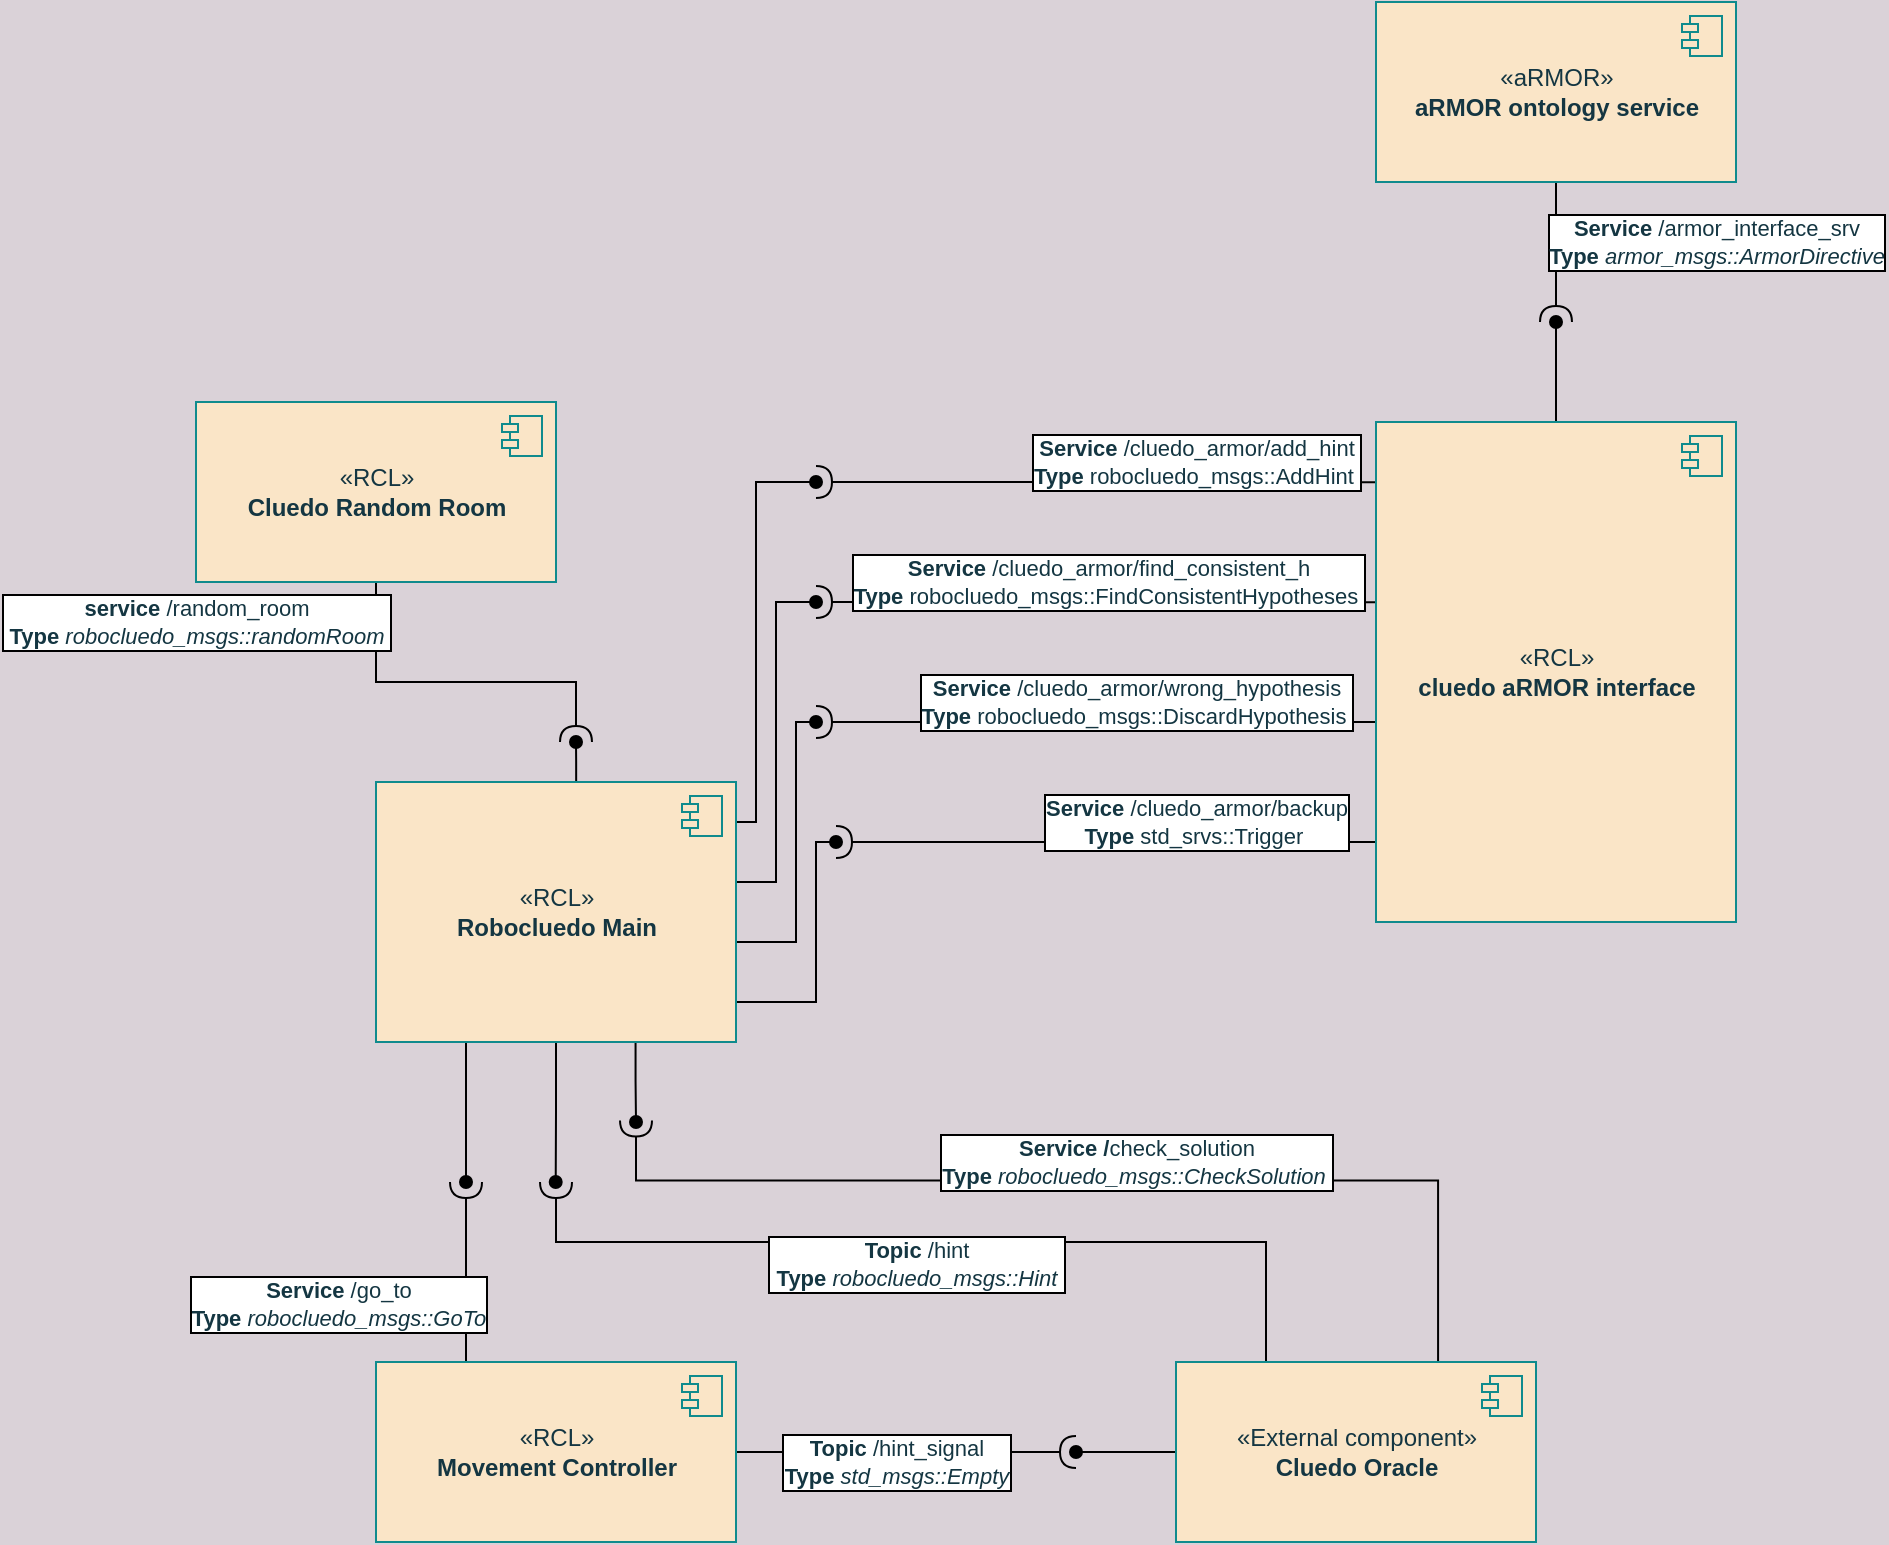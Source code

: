 <mxfile scale="1" border="50" version="15.4.0" type="device"><diagram id="yeDcUYhqxx_k_DDJky7c" name="Page-1"><mxGraphModel dx="2249" dy="814" grid="1" gridSize="10" guides="1" tooltips="1" connect="1" arrows="1" fold="1" page="1" pageScale="1" pageWidth="827" pageHeight="1169" background="#DAD2D8" math="0" shadow="0"><root><mxCell id="0"/><mxCell id="1" parent="0"/><mxCell id="uNJCdu7v0dIkr0frlPtI-157" style="edgeStyle=orthogonalEdgeStyle;rounded=0;orthogonalLoop=1;jettySize=auto;html=1;fontColor=#143642;endArrow=halfCircle;endFill=0;strokeColor=default;fillColor=#FAE5C7;" edge="1" parent="1" source="uNJCdu7v0dIkr0frlPtI-44"><mxGeometry relative="1" as="geometry"><mxPoint x="710" y="200" as="targetPoint"/></mxGeometry></mxCell><mxCell id="uNJCdu7v0dIkr0frlPtI-159" value="&lt;b&gt;Service &lt;/b&gt;/armor_interface_srv&lt;br&gt;&lt;b&gt;Type&lt;/b&gt;&amp;nbsp;&lt;i&gt;armor_msgs::ArmorDirective&lt;/i&gt;" style="edgeLabel;html=1;align=center;verticalAlign=middle;resizable=0;points=[];fontColor=#143642;labelBorderColor=#000000;" vertex="1" connectable="0" parent="uNJCdu7v0dIkr0frlPtI-157"><mxGeometry x="-0.229" y="1" relative="1" as="geometry"><mxPoint x="79" y="3" as="offset"/></mxGeometry></mxCell><mxCell id="uNJCdu7v0dIkr0frlPtI-44" value="«aRMOR»&lt;br&gt;&lt;b&gt;aRMOR ontology service&lt;/b&gt;" style="html=1;dropTarget=0;fontColor=#143642;strokeColor=#0F8B8D;fillColor=#FAE5C7;" vertex="1" parent="1"><mxGeometry x="620" y="40" width="180" height="90" as="geometry"/></mxCell><mxCell id="uNJCdu7v0dIkr0frlPtI-45" value="" style="shape=module;jettyWidth=8;jettyHeight=4;fontColor=#143642;strokeColor=#0F8B8D;fillColor=#FAE5C7;" vertex="1" parent="uNJCdu7v0dIkr0frlPtI-44"><mxGeometry x="1" width="20" height="20" relative="1" as="geometry"><mxPoint x="-27" y="7" as="offset"/></mxGeometry></mxCell><mxCell id="uNJCdu7v0dIkr0frlPtI-158" style="edgeStyle=orthogonalEdgeStyle;rounded=0;orthogonalLoop=1;jettySize=auto;html=1;fontColor=#143642;endArrow=oval;endFill=1;strokeColor=default;fillColor=#FAE5C7;" edge="1" parent="1" source="uNJCdu7v0dIkr0frlPtI-66"><mxGeometry relative="1" as="geometry"><mxPoint x="710" y="200" as="targetPoint"/></mxGeometry></mxCell><mxCell id="uNJCdu7v0dIkr0frlPtI-182" style="edgeStyle=elbowEdgeStyle;rounded=0;orthogonalLoop=1;jettySize=auto;elbow=vertical;html=1;fontColor=#143642;endArrow=halfCircle;endFill=0;strokeColor=default;fillColor=#FAE5C7;" edge="1" parent="1"><mxGeometry relative="1" as="geometry"><mxPoint x="340" y="280" as="targetPoint"/><mxPoint x="620" y="280.143" as="sourcePoint"/></mxGeometry></mxCell><mxCell id="uNJCdu7v0dIkr0frlPtI-183" value="&lt;b&gt;Service &lt;/b&gt;/cluedo_armor/add_hint&lt;br&gt;&lt;b&gt;Type&lt;/b&gt;&amp;nbsp;robocluedo_msgs::AddHint&amp;nbsp;" style="edgeLabel;html=1;align=center;verticalAlign=middle;resizable=0;points=[];fontColor=#143642;labelBorderColor=#000000;" vertex="1" connectable="0" parent="uNJCdu7v0dIkr0frlPtI-182"><mxGeometry x="0.389" y="-1" relative="1" as="geometry"><mxPoint x="104" y="-9" as="offset"/></mxGeometry></mxCell><mxCell id="uNJCdu7v0dIkr0frlPtI-184" style="edgeStyle=elbowEdgeStyle;rounded=0;orthogonalLoop=1;jettySize=auto;elbow=vertical;html=1;fontColor=#143642;endArrow=halfCircle;endFill=0;strokeColor=default;fillColor=#FAE5C7;" edge="1" parent="1"><mxGeometry relative="1" as="geometry"><mxPoint x="340" y="340" as="targetPoint"/><mxPoint x="620" y="340.143" as="sourcePoint"/></mxGeometry></mxCell><mxCell id="uNJCdu7v0dIkr0frlPtI-185" value="&lt;b&gt;Service&amp;nbsp;&lt;/b&gt;/cluedo_armor/find_consistent_h&lt;br&gt;&lt;b&gt;Type&lt;/b&gt;&amp;nbsp;robocluedo_msgs::FindConsistentHypotheses&amp;nbsp;" style="edgeLabel;html=1;align=center;verticalAlign=middle;resizable=0;points=[];fontColor=#143642;labelBorderColor=#000000;" vertex="1" connectable="0" parent="uNJCdu7v0dIkr0frlPtI-184"><mxGeometry x="0.026" relative="1" as="geometry"><mxPoint x="9" y="-10" as="offset"/></mxGeometry></mxCell><mxCell id="uNJCdu7v0dIkr0frlPtI-186" style="edgeStyle=elbowEdgeStyle;rounded=0;orthogonalLoop=1;jettySize=auto;elbow=vertical;html=1;fontColor=#143642;endArrow=halfCircle;endFill=0;strokeColor=default;fillColor=#FAE5C7;" edge="1" parent="1" source="uNJCdu7v0dIkr0frlPtI-66"><mxGeometry relative="1" as="geometry"><mxPoint x="340" y="400" as="targetPoint"/></mxGeometry></mxCell><mxCell id="uNJCdu7v0dIkr0frlPtI-187" value="&lt;b&gt;Service&amp;nbsp;&lt;/b&gt;/cluedo_armor/wrong_hypothesis&lt;br&gt;&lt;b&gt;Type&lt;/b&gt;&amp;nbsp;robocluedo_msgs::DiscardHypothesis&amp;nbsp;" style="edgeLabel;html=1;align=center;verticalAlign=middle;resizable=0;points=[];fontColor=#143642;labelBorderColor=#000000;" vertex="1" connectable="0" parent="uNJCdu7v0dIkr0frlPtI-186"><mxGeometry x="-0.236" y="-1" relative="1" as="geometry"><mxPoint x="-13" y="-9" as="offset"/></mxGeometry></mxCell><mxCell id="uNJCdu7v0dIkr0frlPtI-188" style="edgeStyle=elbowEdgeStyle;rounded=0;orthogonalLoop=1;jettySize=auto;elbow=vertical;html=1;fontColor=#143642;endArrow=halfCircle;endFill=0;strokeColor=default;fillColor=#FAE5C7;" edge="1" parent="1"><mxGeometry relative="1" as="geometry"><mxPoint x="350" y="460" as="targetPoint"/><mxPoint x="620" y="460" as="sourcePoint"/><Array as="points"><mxPoint x="499" y="460"/></Array></mxGeometry></mxCell><mxCell id="uNJCdu7v0dIkr0frlPtI-189" value="&lt;b&gt;Service&amp;nbsp;&lt;/b&gt;/cluedo_armor/backup&lt;br&gt;&lt;b&gt;Type&lt;/b&gt;&amp;nbsp;std_srvs::Trigger&amp;nbsp;" style="edgeLabel;html=1;align=center;verticalAlign=middle;resizable=0;points=[];fontColor=#143642;labelBorderColor=#000000;" vertex="1" connectable="0" parent="uNJCdu7v0dIkr0frlPtI-188"><mxGeometry x="-0.182" y="-1" relative="1" as="geometry"><mxPoint x="20" y="-9" as="offset"/></mxGeometry></mxCell><mxCell id="uNJCdu7v0dIkr0frlPtI-66" value="«RCL»&lt;br&gt;&lt;b&gt;cluedo aRMOR interface&lt;/b&gt;" style="html=1;dropTarget=0;fontColor=#143642;strokeColor=#0F8B8D;fillColor=#FAE5C7;" vertex="1" parent="1"><mxGeometry x="620" y="250" width="180" height="250" as="geometry"/></mxCell><mxCell id="uNJCdu7v0dIkr0frlPtI-67" value="" style="shape=module;jettyWidth=8;jettyHeight=4;fontColor=#143642;strokeColor=#0F8B8D;fillColor=#FAE5C7;" vertex="1" parent="uNJCdu7v0dIkr0frlPtI-66"><mxGeometry x="1" width="20" height="20" relative="1" as="geometry"><mxPoint x="-27" y="7" as="offset"/></mxGeometry></mxCell><mxCell id="uNJCdu7v0dIkr0frlPtI-161" style="edgeStyle=orthogonalEdgeStyle;rounded=0;orthogonalLoop=1;jettySize=auto;html=1;fontColor=#143642;endArrow=oval;endFill=1;strokeColor=default;fillColor=#FAE5C7;exitX=0.25;exitY=1;exitDx=0;exitDy=0;" edge="1" parent="1" source="uNJCdu7v0dIkr0frlPtI-134"><mxGeometry relative="1" as="geometry"><mxPoint x="165" y="630" as="targetPoint"/></mxGeometry></mxCell><mxCell id="uNJCdu7v0dIkr0frlPtI-174" style="edgeStyle=elbowEdgeStyle;rounded=0;orthogonalLoop=1;jettySize=auto;elbow=vertical;html=1;exitX=0.5;exitY=1;exitDx=0;exitDy=0;fontColor=#143642;endArrow=oval;endFill=1;strokeColor=default;fillColor=#FAE5C7;" edge="1" parent="1" source="uNJCdu7v0dIkr0frlPtI-134"><mxGeometry relative="1" as="geometry"><mxPoint x="209.857" y="630" as="targetPoint"/></mxGeometry></mxCell><mxCell id="uNJCdu7v0dIkr0frlPtI-177" style="edgeStyle=elbowEdgeStyle;rounded=0;orthogonalLoop=1;jettySize=auto;elbow=vertical;html=1;exitX=0.721;exitY=0.992;exitDx=0;exitDy=0;fontColor=#143642;endArrow=oval;endFill=1;strokeColor=default;fillColor=#FAE5C7;exitPerimeter=0;" edge="1" parent="1" source="uNJCdu7v0dIkr0frlPtI-134"><mxGeometry relative="1" as="geometry"><mxPoint x="250" y="600" as="targetPoint"/></mxGeometry></mxCell><mxCell id="uNJCdu7v0dIkr0frlPtI-179" style="edgeStyle=elbowEdgeStyle;rounded=0;orthogonalLoop=1;jettySize=auto;elbow=vertical;html=1;exitX=0.556;exitY=0.002;exitDx=0;exitDy=0;fontColor=#143642;endArrow=oval;endFill=1;strokeColor=default;fillColor=#FAE5C7;exitPerimeter=0;" edge="1" parent="1" source="uNJCdu7v0dIkr0frlPtI-134"><mxGeometry relative="1" as="geometry"><mxPoint x="220" y="410" as="targetPoint"/></mxGeometry></mxCell><mxCell id="uNJCdu7v0dIkr0frlPtI-190" style="edgeStyle=orthogonalEdgeStyle;rounded=0;orthogonalLoop=1;jettySize=auto;html=1;fontColor=#143642;endArrow=oval;endFill=1;strokeColor=default;fillColor=#FAE5C7;" edge="1" parent="1" source="uNJCdu7v0dIkr0frlPtI-134"><mxGeometry relative="1" as="geometry"><mxPoint x="340" y="280" as="targetPoint"/><Array as="points"><mxPoint x="310" y="450"/><mxPoint x="310" y="280"/></Array></mxGeometry></mxCell><mxCell id="uNJCdu7v0dIkr0frlPtI-191" style="edgeStyle=orthogonalEdgeStyle;rounded=0;orthogonalLoop=1;jettySize=auto;html=1;fontColor=#143642;endArrow=oval;endFill=1;strokeColor=default;fillColor=#FAE5C7;" edge="1" parent="1" source="uNJCdu7v0dIkr0frlPtI-134"><mxGeometry relative="1" as="geometry"><mxPoint x="340" y="340" as="targetPoint"/><Array as="points"><mxPoint x="320" y="480"/><mxPoint x="320" y="340"/></Array></mxGeometry></mxCell><mxCell id="uNJCdu7v0dIkr0frlPtI-192" style="edgeStyle=orthogonalEdgeStyle;rounded=0;orthogonalLoop=1;jettySize=auto;html=1;fontColor=#143642;endArrow=oval;endFill=1;strokeColor=default;fillColor=#FAE5C7;" edge="1" parent="1" source="uNJCdu7v0dIkr0frlPtI-134"><mxGeometry relative="1" as="geometry"><mxPoint x="340" y="400" as="targetPoint"/><Array as="points"><mxPoint x="330" y="510"/><mxPoint x="330" y="400"/></Array></mxGeometry></mxCell><mxCell id="uNJCdu7v0dIkr0frlPtI-193" style="edgeStyle=orthogonalEdgeStyle;rounded=0;orthogonalLoop=1;jettySize=auto;html=1;fontColor=#143642;endArrow=oval;endFill=1;strokeColor=default;fillColor=#FAE5C7;" edge="1" parent="1" source="uNJCdu7v0dIkr0frlPtI-134"><mxGeometry relative="1" as="geometry"><mxPoint x="350" y="460" as="targetPoint"/><Array as="points"><mxPoint x="340" y="540"/><mxPoint x="340" y="460"/></Array></mxGeometry></mxCell><mxCell id="uNJCdu7v0dIkr0frlPtI-134" value="«RCL»&lt;br&gt;&lt;b&gt;Robocluedo Main&lt;/b&gt;" style="html=1;dropTarget=0;fontColor=#143642;strokeColor=#0F8B8D;fillColor=#FAE5C7;gradientColor=none;" vertex="1" parent="1"><mxGeometry x="120" y="430" width="180" height="130" as="geometry"/></mxCell><mxCell id="uNJCdu7v0dIkr0frlPtI-135" value="" style="shape=module;jettyWidth=8;jettyHeight=4;fontColor=#143642;strokeColor=#0F8B8D;fillColor=#FAE5C7;gradientColor=none;" vertex="1" parent="uNJCdu7v0dIkr0frlPtI-134"><mxGeometry x="1" width="20" height="20" relative="1" as="geometry"><mxPoint x="-27" y="7" as="offset"/></mxGeometry></mxCell><mxCell id="uNJCdu7v0dIkr0frlPtI-180" style="edgeStyle=elbowEdgeStyle;rounded=0;orthogonalLoop=1;jettySize=auto;elbow=vertical;html=1;fontColor=#143642;endArrow=halfCircle;endFill=0;strokeColor=default;fillColor=#FAE5C7;exitX=0.5;exitY=1;exitDx=0;exitDy=0;" edge="1" parent="1" source="uNJCdu7v0dIkr0frlPtI-136"><mxGeometry relative="1" as="geometry"><mxPoint x="220" y="410" as="targetPoint"/><mxPoint x="220" y="330" as="sourcePoint"/><Array as="points"><mxPoint x="180" y="380"/></Array></mxGeometry></mxCell><mxCell id="uNJCdu7v0dIkr0frlPtI-181" value="&lt;b&gt;service &lt;/b&gt;/random_room&lt;br&gt;&lt;b&gt;&amp;nbsp;Type &lt;/b&gt;&lt;i&gt;robocluedo_msgs::randomRoom&amp;nbsp;&lt;/i&gt;" style="edgeLabel;html=1;align=center;verticalAlign=middle;resizable=0;points=[];fontColor=#143642;labelBorderColor=#000000;" vertex="1" connectable="0" parent="uNJCdu7v0dIkr0frlPtI-180"><mxGeometry x="-0.192" y="-1" relative="1" as="geometry"><mxPoint x="-113" y="-31" as="offset"/></mxGeometry></mxCell><mxCell id="uNJCdu7v0dIkr0frlPtI-136" value="«RCL»&lt;br&gt;&lt;b&gt;Cluedo Random Room&lt;/b&gt;" style="html=1;dropTarget=0;fontColor=#143642;strokeColor=#0F8B8D;fillColor=#FAE5C7;gradientColor=none;" vertex="1" parent="1"><mxGeometry x="30" y="240" width="180" height="90" as="geometry"/></mxCell><mxCell id="uNJCdu7v0dIkr0frlPtI-137" value="" style="shape=module;jettyWidth=8;jettyHeight=4;fontColor=#143642;strokeColor=#0F8B8D;fillColor=#FAE5C7;gradientColor=none;" vertex="1" parent="uNJCdu7v0dIkr0frlPtI-136"><mxGeometry x="1" width="20" height="20" relative="1" as="geometry"><mxPoint x="-27" y="7" as="offset"/></mxGeometry></mxCell><mxCell id="uNJCdu7v0dIkr0frlPtI-163" style="edgeStyle=orthogonalEdgeStyle;rounded=0;orthogonalLoop=1;jettySize=auto;html=1;fontColor=#143642;endArrow=oval;endFill=1;strokeColor=default;fillColor=#FAE5C7;" edge="1" parent="1" source="uNJCdu7v0dIkr0frlPtI-138"><mxGeometry relative="1" as="geometry"><mxPoint x="470" y="765" as="targetPoint"/></mxGeometry></mxCell><mxCell id="uNJCdu7v0dIkr0frlPtI-173" style="edgeStyle=elbowEdgeStyle;rounded=0;orthogonalLoop=1;jettySize=auto;html=1;exitX=0.25;exitY=0;exitDx=0;exitDy=0;fontColor=#143642;endArrow=halfCircle;endFill=0;strokeColor=default;fillColor=#FAE5C7;elbow=vertical;" edge="1" parent="1" source="uNJCdu7v0dIkr0frlPtI-138"><mxGeometry relative="1" as="geometry"><mxPoint x="210" y="630" as="targetPoint"/><Array as="points"><mxPoint x="390" y="660"/></Array></mxGeometry></mxCell><mxCell id="uNJCdu7v0dIkr0frlPtI-175" value="&lt;b&gt;Topic &lt;/b&gt;/hint&lt;br&gt;&lt;b&gt;&amp;nbsp;Type&lt;/b&gt;&amp;nbsp;&lt;i&gt;robocluedo_msgs::Hint&amp;nbsp;&lt;/i&gt;" style="edgeLabel;html=1;align=center;verticalAlign=middle;resizable=0;points=[];fontColor=#143642;labelBorderColor=#000000;" vertex="1" connectable="0" parent="uNJCdu7v0dIkr0frlPtI-173"><mxGeometry x="-0.818" relative="1" as="geometry"><mxPoint x="-175" y="-9" as="offset"/></mxGeometry></mxCell><mxCell id="uNJCdu7v0dIkr0frlPtI-176" style="edgeStyle=elbowEdgeStyle;rounded=0;orthogonalLoop=1;jettySize=auto;elbow=vertical;html=1;exitX=0.728;exitY=0.008;exitDx=0;exitDy=0;fontColor=#143642;endArrow=halfCircle;endFill=0;strokeColor=default;fillColor=#FAE5C7;exitPerimeter=0;" edge="1" parent="1"><mxGeometry relative="1" as="geometry"><mxPoint x="250" y="599.28" as="targetPoint"/><mxPoint x="651.04" y="720" as="sourcePoint"/><Array as="points"><mxPoint x="470" y="629.28"/></Array></mxGeometry></mxCell><mxCell id="uNJCdu7v0dIkr0frlPtI-178" value="&lt;b&gt;Service /&lt;/b&gt;check_solution&lt;br&gt;&lt;b&gt;Type &lt;/b&gt;&lt;i&gt;robocluedo_msgs::CheckSolution&amp;nbsp;&lt;/i&gt;" style="edgeLabel;html=1;align=center;verticalAlign=middle;resizable=0;points=[];fontColor=#143642;labelBorderColor=#000000;" vertex="1" connectable="0" parent="uNJCdu7v0dIkr0frlPtI-176"><mxGeometry x="-0.826" y="-1" relative="1" as="geometry"><mxPoint x="-152" y="-55" as="offset"/></mxGeometry></mxCell><mxCell id="uNJCdu7v0dIkr0frlPtI-138" value="«External component»&lt;br&gt;&lt;b&gt;Cluedo Oracle&lt;/b&gt;" style="html=1;dropTarget=0;fontColor=#143642;strokeColor=#0F8B8D;fillColor=#FAE5C7;gradientColor=none;" vertex="1" parent="1"><mxGeometry x="520" y="720" width="180" height="90" as="geometry"/></mxCell><mxCell id="uNJCdu7v0dIkr0frlPtI-139" value="" style="shape=module;jettyWidth=8;jettyHeight=4;fontColor=#143642;strokeColor=#0F8B8D;fillColor=#FAE5C7;gradientColor=none;" vertex="1" parent="uNJCdu7v0dIkr0frlPtI-138"><mxGeometry x="1" width="20" height="20" relative="1" as="geometry"><mxPoint x="-27" y="7" as="offset"/></mxGeometry></mxCell><mxCell id="uNJCdu7v0dIkr0frlPtI-164" style="edgeStyle=orthogonalEdgeStyle;rounded=0;orthogonalLoop=1;jettySize=auto;html=1;fontColor=#143642;endArrow=halfCircle;endFill=0;strokeColor=default;fillColor=#FAE5C7;exitX=0.25;exitY=0;exitDx=0;exitDy=0;" edge="1" parent="1" source="uNJCdu7v0dIkr0frlPtI-140"><mxGeometry relative="1" as="geometry"><mxPoint x="165" y="630" as="targetPoint"/></mxGeometry></mxCell><mxCell id="uNJCdu7v0dIkr0frlPtI-165" value="&lt;b&gt;Service &lt;/b&gt;/go_to&lt;br&gt;&lt;b&gt;Type &lt;/b&gt;&lt;i&gt;robocluedo_msgs::GoTo&lt;/i&gt;" style="edgeLabel;html=1;align=center;verticalAlign=middle;resizable=0;points=[];fontColor=#143642;labelBorderColor=#000000;" vertex="1" connectable="0" parent="uNJCdu7v0dIkr0frlPtI-164"><mxGeometry x="0.305" relative="1" as="geometry"><mxPoint x="-65" y="29" as="offset"/></mxGeometry></mxCell><mxCell id="uNJCdu7v0dIkr0frlPtI-166" style="edgeStyle=orthogonalEdgeStyle;rounded=0;orthogonalLoop=1;jettySize=auto;html=1;fontColor=#143642;endArrow=halfCircle;endFill=0;strokeColor=default;fillColor=#FAE5C7;" edge="1" parent="1" source="uNJCdu7v0dIkr0frlPtI-140"><mxGeometry relative="1" as="geometry"><mxPoint x="470" y="765" as="targetPoint"/></mxGeometry></mxCell><mxCell id="uNJCdu7v0dIkr0frlPtI-167" value="&lt;b&gt;Topic &lt;/b&gt;/hint_signal&lt;br&gt;&lt;b&gt;Type&lt;/b&gt;&amp;nbsp;&lt;i&gt;std_msgs::Empty&lt;/i&gt;" style="edgeLabel;html=1;align=center;verticalAlign=middle;resizable=0;points=[];fontColor=#143642;labelBorderColor=#000000;" vertex="1" connectable="0" parent="uNJCdu7v0dIkr0frlPtI-166"><mxGeometry x="-0.575" y="-2" relative="1" as="geometry"><mxPoint x="44" y="3" as="offset"/></mxGeometry></mxCell><mxCell id="uNJCdu7v0dIkr0frlPtI-140" value="«RCL»&lt;br&gt;&lt;b&gt;Movement Controller&lt;/b&gt;" style="html=1;dropTarget=0;fontColor=#143642;strokeColor=#0F8B8D;fillColor=#FAE5C7;gradientColor=none;" vertex="1" parent="1"><mxGeometry x="120" y="720" width="180" height="90" as="geometry"/></mxCell><mxCell id="uNJCdu7v0dIkr0frlPtI-141" value="" style="shape=module;jettyWidth=8;jettyHeight=4;fontColor=#143642;strokeColor=#0F8B8D;fillColor=#FAE5C7;gradientColor=none;" vertex="1" parent="uNJCdu7v0dIkr0frlPtI-140"><mxGeometry x="1" width="20" height="20" relative="1" as="geometry"><mxPoint x="-27" y="7" as="offset"/></mxGeometry></mxCell></root></mxGraphModel></diagram></mxfile>